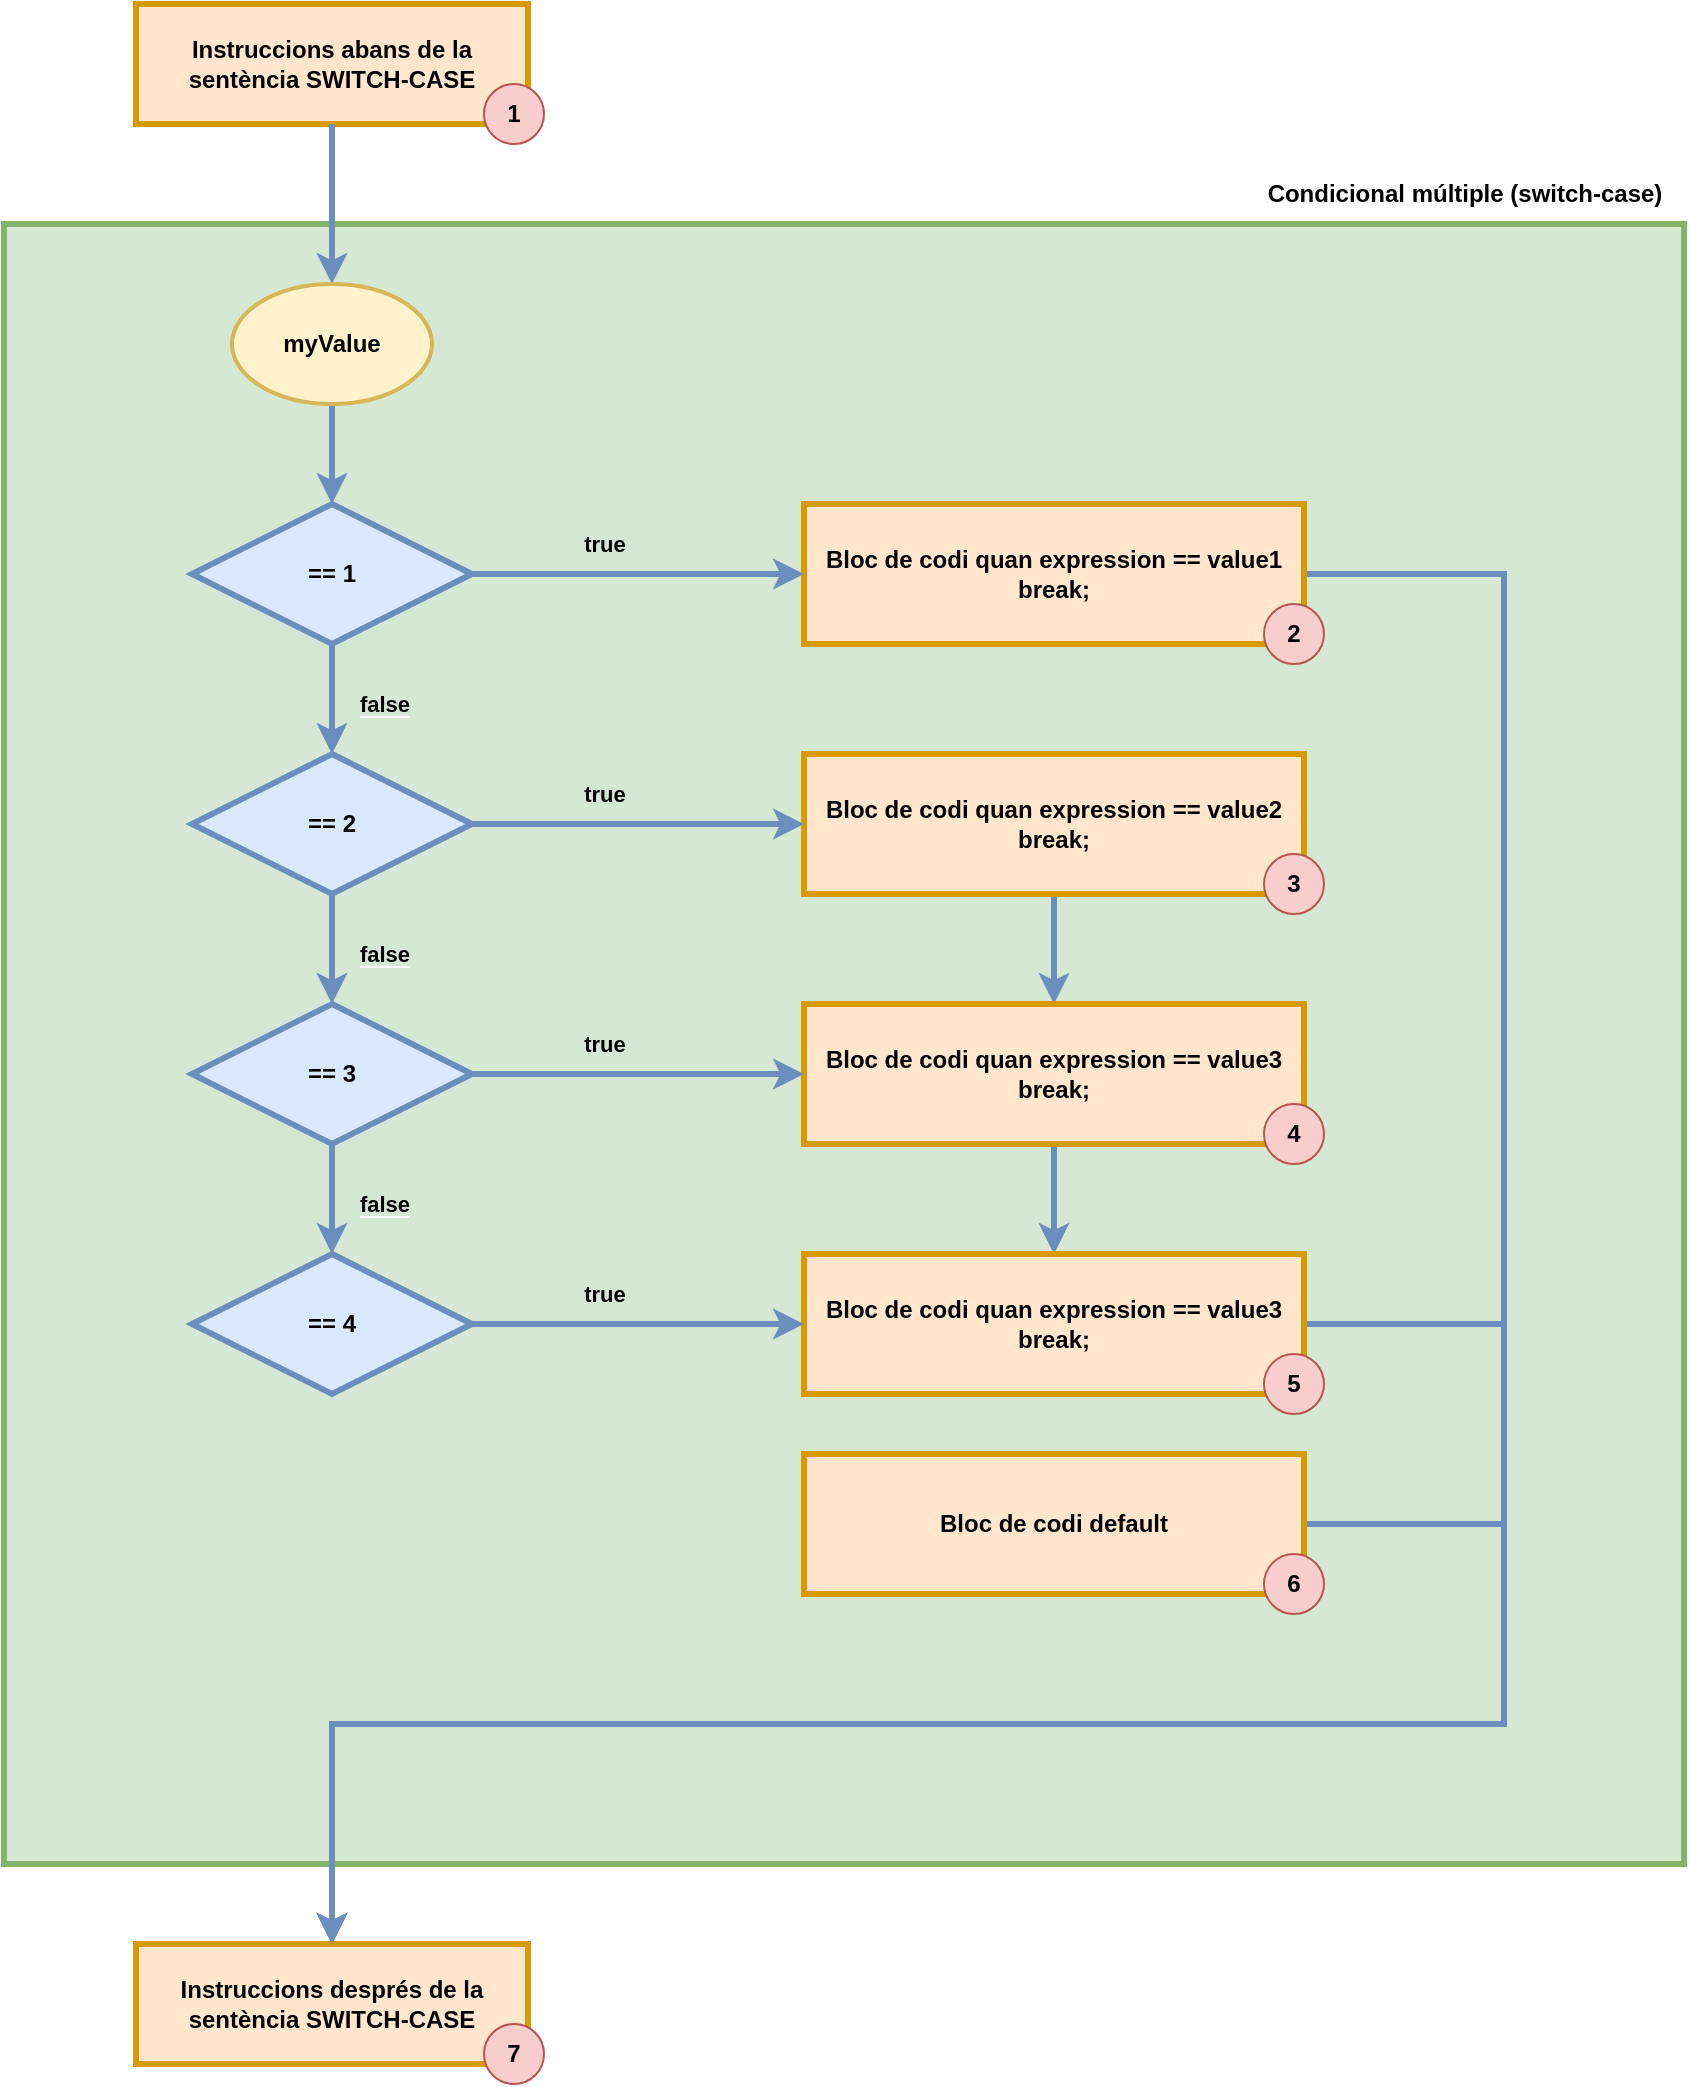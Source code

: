 <mxfile version="24.7.16">
  <diagram name="Page-1" id="T-gzN3W7ZyekmYyn_9fb">
    <mxGraphModel dx="1366" dy="715" grid="1" gridSize="10" guides="1" tooltips="1" connect="1" arrows="1" fold="1" page="1" pageScale="1" pageWidth="827" pageHeight="1169" math="0" shadow="0">
      <root>
        <mxCell id="0" />
        <mxCell id="1" parent="0" />
        <mxCell id="jVJgHR4kwDVV8evpO-Ld-1" value="" style="verticalLabelPosition=top;verticalAlign=bottom;html=1;shape=mxgraph.basic.rect;fillColor2=none;strokeWidth=3;size=20;indent=100;fillColor=#d5e8d4;strokeColor=#82b366;align=right;horizontal=1;labelPosition=left;labelBackgroundColor=#ffffff;" vertex="1" parent="1">
          <mxGeometry x="250" y="320" width="840" height="820" as="geometry" />
        </mxCell>
        <mxCell id="jVJgHR4kwDVV8evpO-Ld-2" value="&lt;b&gt;Instruccions abans de la sentència SWITCH-CASE&lt;br&gt;&lt;/b&gt;" style="rounded=0;whiteSpace=wrap;html=1;fillColor=#ffe6cc;strokeColor=#d79b00;strokeWidth=3;" vertex="1" parent="1">
          <mxGeometry x="316" y="210" width="196" height="60" as="geometry" />
        </mxCell>
        <mxCell id="jVJgHR4kwDVV8evpO-Ld-3" value="&lt;b&gt;== 1&lt;br&gt;&lt;/b&gt;" style="strokeWidth=3;html=1;shape=mxgraph.flowchart.decision;whiteSpace=wrap;fillColor=#dae8fc;strokeColor=#6c8ebf;" vertex="1" parent="1">
          <mxGeometry x="344" y="460" width="140" height="70" as="geometry" />
        </mxCell>
        <mxCell id="jVJgHR4kwDVV8evpO-Ld-4" value="" style="endArrow=classic;html=1;rounded=0;fillColor=#dae8fc;strokeColor=#6c8ebf;strokeWidth=3;entryX=0.5;entryY=0;entryDx=0;entryDy=0;entryPerimeter=0;" edge="1" parent="1" source="jVJgHR4kwDVV8evpO-Ld-2" target="jVJgHR4kwDVV8evpO-Ld-29">
          <mxGeometry width="50" height="50" relative="1" as="geometry">
            <mxPoint x="390" y="570" as="sourcePoint" />
            <mxPoint x="420" y="340" as="targetPoint" />
          </mxGeometry>
        </mxCell>
        <mxCell id="jVJgHR4kwDVV8evpO-Ld-53" style="edgeStyle=orthogonalEdgeStyle;rounded=0;orthogonalLoop=1;jettySize=auto;html=1;entryX=0.5;entryY=0;entryDx=0;entryDy=0;strokeWidth=3;fillColor=#dae8fc;strokeColor=#6c8ebf;" edge="1" parent="1" source="jVJgHR4kwDVV8evpO-Ld-6" target="jVJgHR4kwDVV8evpO-Ld-8">
          <mxGeometry relative="1" as="geometry">
            <Array as="points">
              <mxPoint x="1000" y="495" />
              <mxPoint x="1000" y="1070" />
              <mxPoint x="414" y="1070" />
            </Array>
          </mxGeometry>
        </mxCell>
        <mxCell id="jVJgHR4kwDVV8evpO-Ld-6" value="&lt;div&gt;&lt;b&gt;Bloc de codi quan expression == value1&lt;/b&gt;&lt;/div&gt;&lt;div&gt;&lt;b&gt;break;&lt;br&gt;&lt;/b&gt;&lt;/div&gt;" style="rounded=0;whiteSpace=wrap;html=1;fillColor=#ffe6cc;strokeColor=#d79b00;strokeWidth=3;" vertex="1" parent="1">
          <mxGeometry x="650" y="460" width="250" height="70" as="geometry" />
        </mxCell>
        <mxCell id="jVJgHR4kwDVV8evpO-Ld-7" value="&lt;b&gt;true&lt;/b&gt;" style="endArrow=classic;html=1;rounded=0;exitX=1;exitY=0.5;exitDx=0;exitDy=0;exitPerimeter=0;fillColor=#dae8fc;strokeColor=#6c8ebf;jumpSize=20;strokeWidth=3;labelBackgroundColor=#d5e8d4;edgeStyle=orthogonalEdgeStyle;" edge="1" parent="1" source="jVJgHR4kwDVV8evpO-Ld-3" target="jVJgHR4kwDVV8evpO-Ld-6">
          <mxGeometry x="-0.205" y="15" width="50" height="50" relative="1" as="geometry">
            <mxPoint x="360" y="570" as="sourcePoint" />
            <mxPoint x="410" y="520" as="targetPoint" />
            <mxPoint as="offset" />
          </mxGeometry>
        </mxCell>
        <mxCell id="jVJgHR4kwDVV8evpO-Ld-8" value="&lt;b&gt;Instruccions després de la sentència SWITCH-CASE&lt;br&gt;&lt;/b&gt;" style="rounded=0;whiteSpace=wrap;html=1;fillColor=#ffe6cc;strokeColor=#d79b00;strokeWidth=3;" vertex="1" parent="1">
          <mxGeometry x="316" y="1180" width="196" height="60" as="geometry" />
        </mxCell>
        <mxCell id="jVJgHR4kwDVV8evpO-Ld-9" value="&lt;div&gt;&lt;b&gt;Condicional múltiple (switch-case)&lt;br&gt;&lt;/b&gt;&lt;/div&gt;" style="text;html=1;align=center;verticalAlign=middle;resizable=0;points=[];autosize=1;strokeColor=none;fillColor=none;" vertex="1" parent="1">
          <mxGeometry x="870" y="290" width="220" height="30" as="geometry" />
        </mxCell>
        <mxCell id="jVJgHR4kwDVV8evpO-Ld-10" value="&lt;b&gt;1&lt;/b&gt;" style="ellipse;whiteSpace=wrap;html=1;aspect=fixed;fillColor=#f8cecc;strokeColor=#b85450;" vertex="1" parent="1">
          <mxGeometry x="490" y="250" width="30" height="30" as="geometry" />
        </mxCell>
        <mxCell id="jVJgHR4kwDVV8evpO-Ld-11" value="&lt;span&gt;2&lt;/span&gt;" style="ellipse;whiteSpace=wrap;html=1;aspect=fixed;fillColor=#f8cecc;strokeColor=#b85450;fontStyle=1" vertex="1" parent="1">
          <mxGeometry x="880" y="510" width="30" height="30" as="geometry" />
        </mxCell>
        <mxCell id="jVJgHR4kwDVV8evpO-Ld-28" value="7" style="ellipse;whiteSpace=wrap;html=1;aspect=fixed;fillColor=#f8cecc;strokeColor=#b85450;fontStyle=1" vertex="1" parent="1">
          <mxGeometry x="490" y="1220" width="30" height="30" as="geometry" />
        </mxCell>
        <mxCell id="jVJgHR4kwDVV8evpO-Ld-31" style="edgeStyle=orthogonalEdgeStyle;rounded=0;orthogonalLoop=1;jettySize=auto;html=1;strokeWidth=3;fillColor=#dae8fc;strokeColor=#6c8ebf;" edge="1" parent="1" source="jVJgHR4kwDVV8evpO-Ld-29" target="jVJgHR4kwDVV8evpO-Ld-3">
          <mxGeometry relative="1" as="geometry" />
        </mxCell>
        <mxCell id="jVJgHR4kwDVV8evpO-Ld-29" value="&lt;b&gt;myValue&lt;/b&gt;" style="strokeWidth=2;html=1;shape=mxgraph.flowchart.start_2;whiteSpace=wrap;fillColor=#fff2cc;strokeColor=#d6b656;" vertex="1" parent="1">
          <mxGeometry x="364" y="350" width="100" height="60" as="geometry" />
        </mxCell>
        <mxCell id="jVJgHR4kwDVV8evpO-Ld-32" value="&lt;b&gt;== 2&lt;br&gt;&lt;/b&gt;" style="strokeWidth=3;html=1;shape=mxgraph.flowchart.decision;whiteSpace=wrap;fillColor=#dae8fc;strokeColor=#6c8ebf;" vertex="1" parent="1">
          <mxGeometry x="344" y="585" width="140" height="70" as="geometry" />
        </mxCell>
        <mxCell id="jVJgHR4kwDVV8evpO-Ld-61" style="edgeStyle=orthogonalEdgeStyle;rounded=0;orthogonalLoop=1;jettySize=auto;html=1;strokeWidth=3;fillColor=#dae8fc;strokeColor=#6c8ebf;" edge="1" parent="1" source="jVJgHR4kwDVV8evpO-Ld-33" target="jVJgHR4kwDVV8evpO-Ld-38">
          <mxGeometry relative="1" as="geometry" />
        </mxCell>
        <mxCell id="jVJgHR4kwDVV8evpO-Ld-33" value="&lt;div&gt;&lt;b&gt;Bloc de codi quan expression == value2&lt;/b&gt;&lt;/div&gt;&lt;div&gt;&lt;b&gt;break;&lt;/b&gt;&lt;/div&gt;" style="rounded=0;whiteSpace=wrap;html=1;fillColor=#ffe6cc;strokeColor=#d79b00;strokeWidth=3;" vertex="1" parent="1">
          <mxGeometry x="650" y="585" width="250" height="70" as="geometry" />
        </mxCell>
        <mxCell id="jVJgHR4kwDVV8evpO-Ld-34" value="&lt;b&gt;true&lt;/b&gt;" style="endArrow=classic;html=1;rounded=0;exitX=1;exitY=0.5;exitDx=0;exitDy=0;exitPerimeter=0;fillColor=#dae8fc;strokeColor=#6c8ebf;jumpSize=20;strokeWidth=3;labelBackgroundColor=#d5e8d4;edgeStyle=orthogonalEdgeStyle;" edge="1" parent="1" source="jVJgHR4kwDVV8evpO-Ld-32" target="jVJgHR4kwDVV8evpO-Ld-33">
          <mxGeometry x="-0.205" y="15" width="50" height="50" relative="1" as="geometry">
            <mxPoint x="360" y="695" as="sourcePoint" />
            <mxPoint x="410" y="645" as="targetPoint" />
            <mxPoint as="offset" />
          </mxGeometry>
        </mxCell>
        <mxCell id="jVJgHR4kwDVV8evpO-Ld-35" value="3" style="ellipse;whiteSpace=wrap;html=1;aspect=fixed;fillColor=#f8cecc;strokeColor=#b85450;fontStyle=1" vertex="1" parent="1">
          <mxGeometry x="880" y="635" width="30" height="30" as="geometry" />
        </mxCell>
        <mxCell id="jVJgHR4kwDVV8evpO-Ld-36" value="&lt;b&gt;&lt;span style=&quot;background-color: rgb(213, 232, 212);&quot;&gt;false&lt;/span&gt;&lt;/b&gt;" style="edgeStyle=orthogonalEdgeStyle;rounded=0;orthogonalLoop=1;jettySize=auto;html=1;entryX=0.5;entryY=0;entryDx=0;entryDy=0;entryPerimeter=0;strokeWidth=3;fillColor=#dae8fc;strokeColor=#6c8ebf;" edge="1" parent="1" source="jVJgHR4kwDVV8evpO-Ld-3" target="jVJgHR4kwDVV8evpO-Ld-32">
          <mxGeometry x="0.091" y="26" relative="1" as="geometry">
            <mxPoint as="offset" />
          </mxGeometry>
        </mxCell>
        <mxCell id="jVJgHR4kwDVV8evpO-Ld-37" value="&lt;b&gt;== 3&lt;br&gt;&lt;/b&gt;" style="strokeWidth=3;html=1;shape=mxgraph.flowchart.decision;whiteSpace=wrap;fillColor=#dae8fc;strokeColor=#6c8ebf;" vertex="1" parent="1">
          <mxGeometry x="344" y="710" width="140" height="70" as="geometry" />
        </mxCell>
        <mxCell id="jVJgHR4kwDVV8evpO-Ld-67" style="edgeStyle=orthogonalEdgeStyle;rounded=0;orthogonalLoop=1;jettySize=auto;html=1;entryX=0.5;entryY=0;entryDx=0;entryDy=0;strokeWidth=3;fillColor=#dae8fc;strokeColor=#6c8ebf;" edge="1" parent="1" source="jVJgHR4kwDVV8evpO-Ld-38" target="jVJgHR4kwDVV8evpO-Ld-63">
          <mxGeometry relative="1" as="geometry" />
        </mxCell>
        <mxCell id="jVJgHR4kwDVV8evpO-Ld-38" value="&lt;div&gt;&lt;b&gt;Bloc de codi quan expression == value3&lt;/b&gt;&lt;/div&gt;&lt;div&gt;&lt;b&gt;break;&lt;/b&gt;&lt;/div&gt;" style="rounded=0;whiteSpace=wrap;html=1;fillColor=#ffe6cc;strokeColor=#d79b00;strokeWidth=3;" vertex="1" parent="1">
          <mxGeometry x="650" y="710" width="250" height="70" as="geometry" />
        </mxCell>
        <mxCell id="jVJgHR4kwDVV8evpO-Ld-39" value="&lt;b&gt;true&lt;/b&gt;" style="endArrow=classic;html=1;rounded=0;exitX=1;exitY=0.5;exitDx=0;exitDy=0;exitPerimeter=0;fillColor=#dae8fc;strokeColor=#6c8ebf;jumpSize=20;strokeWidth=3;labelBackgroundColor=#d5e8d4;edgeStyle=orthogonalEdgeStyle;" edge="1" parent="1" source="jVJgHR4kwDVV8evpO-Ld-37" target="jVJgHR4kwDVV8evpO-Ld-38">
          <mxGeometry x="-0.205" y="15" width="50" height="50" relative="1" as="geometry">
            <mxPoint x="360" y="820" as="sourcePoint" />
            <mxPoint x="410" y="770" as="targetPoint" />
            <mxPoint as="offset" />
          </mxGeometry>
        </mxCell>
        <mxCell id="jVJgHR4kwDVV8evpO-Ld-40" value="4" style="ellipse;whiteSpace=wrap;html=1;aspect=fixed;fillColor=#f8cecc;strokeColor=#b85450;fontStyle=1" vertex="1" parent="1">
          <mxGeometry x="880" y="760" width="30" height="30" as="geometry" />
        </mxCell>
        <mxCell id="jVJgHR4kwDVV8evpO-Ld-41" value="&lt;b&gt;&lt;span style=&quot;background-color: rgb(213, 232, 212);&quot;&gt;false&lt;/span&gt;&lt;/b&gt;" style="edgeStyle=orthogonalEdgeStyle;rounded=0;orthogonalLoop=1;jettySize=auto;html=1;entryX=0.5;entryY=0;entryDx=0;entryDy=0;entryPerimeter=0;strokeWidth=3;fillColor=#dae8fc;strokeColor=#6c8ebf;exitX=0.5;exitY=1;exitDx=0;exitDy=0;exitPerimeter=0;" edge="1" parent="1" target="jVJgHR4kwDVV8evpO-Ld-37" source="jVJgHR4kwDVV8evpO-Ld-32">
          <mxGeometry x="0.091" y="26" relative="1" as="geometry">
            <mxPoint x="414" y="655" as="sourcePoint" />
            <mxPoint as="offset" />
          </mxGeometry>
        </mxCell>
        <mxCell id="jVJgHR4kwDVV8evpO-Ld-58" style="edgeStyle=orthogonalEdgeStyle;rounded=0;orthogonalLoop=1;jettySize=auto;html=1;entryX=0.5;entryY=0;entryDx=0;entryDy=0;exitX=1;exitY=0.5;exitDx=0;exitDy=0;strokeWidth=3;fillColor=#dae8fc;strokeColor=#6c8ebf;" edge="1" parent="1" source="jVJgHR4kwDVV8evpO-Ld-49" target="jVJgHR4kwDVV8evpO-Ld-8">
          <mxGeometry relative="1" as="geometry">
            <Array as="points">
              <mxPoint x="1000" y="970" />
              <mxPoint x="1000" y="1070" />
              <mxPoint x="414" y="1070" />
            </Array>
          </mxGeometry>
        </mxCell>
        <mxCell id="jVJgHR4kwDVV8evpO-Ld-49" value="&lt;div&gt;&lt;b&gt;Bloc de codi default&lt;/b&gt;&lt;/div&gt;" style="rounded=0;whiteSpace=wrap;html=1;fillColor=#ffe6cc;strokeColor=#d79b00;strokeWidth=3;" vertex="1" parent="1">
          <mxGeometry x="650" y="935" width="250" height="70" as="geometry" />
        </mxCell>
        <mxCell id="jVJgHR4kwDVV8evpO-Ld-51" value="6" style="ellipse;whiteSpace=wrap;html=1;aspect=fixed;fillColor=#f8cecc;strokeColor=#b85450;fontStyle=1" vertex="1" parent="1">
          <mxGeometry x="880" y="985" width="30" height="30" as="geometry" />
        </mxCell>
        <mxCell id="jVJgHR4kwDVV8evpO-Ld-62" value="&lt;b&gt;== 4&lt;br&gt;&lt;/b&gt;" style="strokeWidth=3;html=1;shape=mxgraph.flowchart.decision;whiteSpace=wrap;fillColor=#dae8fc;strokeColor=#6c8ebf;" vertex="1" parent="1">
          <mxGeometry x="344" y="835" width="140" height="70" as="geometry" />
        </mxCell>
        <mxCell id="jVJgHR4kwDVV8evpO-Ld-68" style="edgeStyle=orthogonalEdgeStyle;rounded=0;orthogonalLoop=1;jettySize=auto;html=1;entryX=0.5;entryY=0;entryDx=0;entryDy=0;strokeWidth=3;fillColor=#dae8fc;strokeColor=#6c8ebf;" edge="1" parent="1" source="jVJgHR4kwDVV8evpO-Ld-63" target="jVJgHR4kwDVV8evpO-Ld-8">
          <mxGeometry relative="1" as="geometry">
            <Array as="points">
              <mxPoint x="1000" y="870" />
              <mxPoint x="1000" y="1070" />
              <mxPoint x="414" y="1070" />
            </Array>
          </mxGeometry>
        </mxCell>
        <mxCell id="jVJgHR4kwDVV8evpO-Ld-63" value="&lt;div&gt;&lt;b&gt;Bloc de codi quan expression == value3&lt;/b&gt;&lt;/div&gt;&lt;div&gt;&lt;b&gt;break;&lt;/b&gt;&lt;/div&gt;" style="rounded=0;whiteSpace=wrap;html=1;fillColor=#ffe6cc;strokeColor=#d79b00;strokeWidth=3;" vertex="1" parent="1">
          <mxGeometry x="650" y="835" width="250" height="70" as="geometry" />
        </mxCell>
        <mxCell id="jVJgHR4kwDVV8evpO-Ld-64" value="&lt;b&gt;true&lt;/b&gt;" style="endArrow=classic;html=1;rounded=0;exitX=1;exitY=0.5;exitDx=0;exitDy=0;exitPerimeter=0;fillColor=#dae8fc;strokeColor=#6c8ebf;jumpSize=20;strokeWidth=3;labelBackgroundColor=#d5e8d4;edgeStyle=orthogonalEdgeStyle;" edge="1" parent="1" source="jVJgHR4kwDVV8evpO-Ld-62" target="jVJgHR4kwDVV8evpO-Ld-63">
          <mxGeometry x="-0.205" y="15" width="50" height="50" relative="1" as="geometry">
            <mxPoint x="360" y="945" as="sourcePoint" />
            <mxPoint x="410" y="895" as="targetPoint" />
            <mxPoint as="offset" />
          </mxGeometry>
        </mxCell>
        <mxCell id="jVJgHR4kwDVV8evpO-Ld-65" value="5" style="ellipse;whiteSpace=wrap;html=1;aspect=fixed;fillColor=#f8cecc;strokeColor=#b85450;fontStyle=1" vertex="1" parent="1">
          <mxGeometry x="880" y="885" width="30" height="30" as="geometry" />
        </mxCell>
        <mxCell id="jVJgHR4kwDVV8evpO-Ld-66" value="&lt;b&gt;&lt;span style=&quot;background-color: rgb(213, 232, 212);&quot;&gt;false&lt;/span&gt;&lt;/b&gt;" style="edgeStyle=orthogonalEdgeStyle;rounded=0;orthogonalLoop=1;jettySize=auto;html=1;entryX=0.5;entryY=0;entryDx=0;entryDy=0;entryPerimeter=0;strokeWidth=3;fillColor=#dae8fc;strokeColor=#6c8ebf;" edge="1" parent="1" target="jVJgHR4kwDVV8evpO-Ld-62" source="jVJgHR4kwDVV8evpO-Ld-37">
          <mxGeometry x="0.091" y="26" relative="1" as="geometry">
            <mxPoint x="414" y="780" as="sourcePoint" />
            <mxPoint as="offset" />
          </mxGeometry>
        </mxCell>
      </root>
    </mxGraphModel>
  </diagram>
</mxfile>

